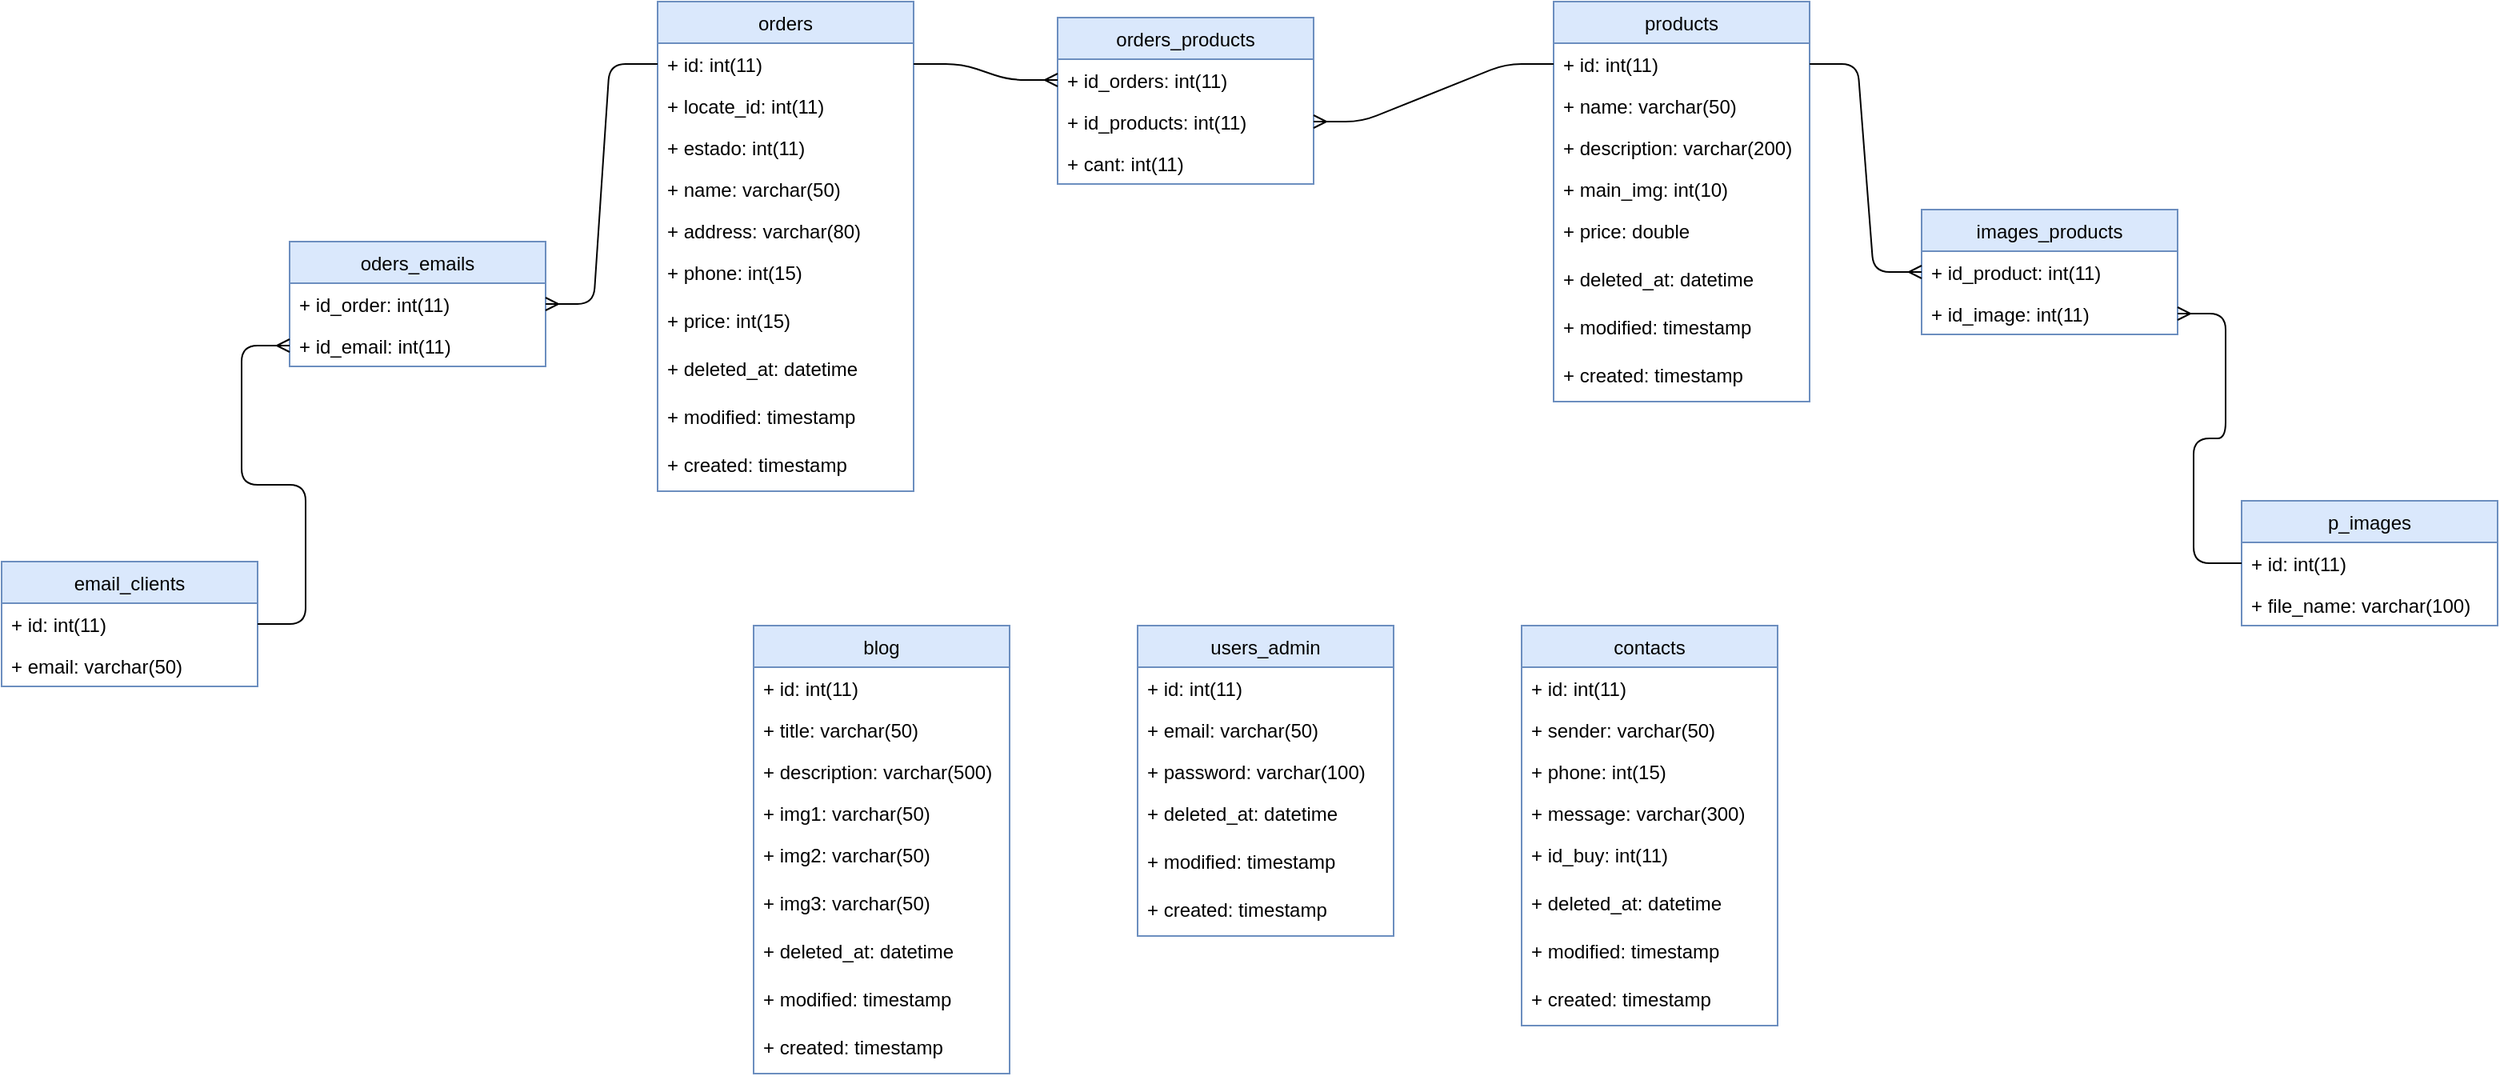 <mxfile version="17.4.3" type="device"><diagram id="4NyKyY88HQTTGBbSGPEj" name="Page-1"><mxGraphModel dx="3324" dy="1524" grid="1" gridSize="10" guides="1" tooltips="1" connect="1" arrows="1" fold="1" page="1" pageScale="1" pageWidth="827" pageHeight="1169" math="0" shadow="0"><root><mxCell id="0"/><mxCell id="1" parent="0"/><mxCell id="ryLOKbRrBLYh6EBQMR8D-1" value="blog" style="swimlane;fontStyle=0;childLayout=stackLayout;horizontal=1;startSize=26;fillColor=#dae8fc;horizontalStack=0;resizeParent=1;resizeParentMax=0;resizeLast=0;collapsible=1;marginBottom=0;strokeColor=#6c8ebf;" parent="1" vertex="1"><mxGeometry x="500" y="600" width="160" height="280" as="geometry"/></mxCell><mxCell id="ryLOKbRrBLYh6EBQMR8D-2" value="+ id: int(11)" style="text;strokeColor=none;fillColor=none;align=left;verticalAlign=top;spacingLeft=4;spacingRight=4;overflow=hidden;rotatable=0;points=[[0,0.5],[1,0.5]];portConstraint=eastwest;" parent="ryLOKbRrBLYh6EBQMR8D-1" vertex="1"><mxGeometry y="26" width="160" height="26" as="geometry"/></mxCell><mxCell id="ryLOKbRrBLYh6EBQMR8D-3" value="+ title: varchar(50)" style="text;strokeColor=none;fillColor=none;align=left;verticalAlign=top;spacingLeft=4;spacingRight=4;overflow=hidden;rotatable=0;points=[[0,0.5],[1,0.5]];portConstraint=eastwest;" parent="ryLOKbRrBLYh6EBQMR8D-1" vertex="1"><mxGeometry y="52" width="160" height="26" as="geometry"/></mxCell><mxCell id="ryLOKbRrBLYh6EBQMR8D-6" value="+ description: varchar(500)" style="text;strokeColor=none;fillColor=none;align=left;verticalAlign=top;spacingLeft=4;spacingRight=4;overflow=hidden;rotatable=0;points=[[0,0.5],[1,0.5]];portConstraint=eastwest;" parent="ryLOKbRrBLYh6EBQMR8D-1" vertex="1"><mxGeometry y="78" width="160" height="26" as="geometry"/></mxCell><mxCell id="ryLOKbRrBLYh6EBQMR8D-7" value="+ img1: varchar(50)" style="text;strokeColor=none;fillColor=none;align=left;verticalAlign=top;spacingLeft=4;spacingRight=4;overflow=hidden;rotatable=0;points=[[0,0.5],[1,0.5]];portConstraint=eastwest;" parent="ryLOKbRrBLYh6EBQMR8D-1" vertex="1"><mxGeometry y="104" width="160" height="26" as="geometry"/></mxCell><mxCell id="ryLOKbRrBLYh6EBQMR8D-4" value="+ img2: varchar(50)" style="text;strokeColor=none;fillColor=none;align=left;verticalAlign=top;spacingLeft=4;spacingRight=4;overflow=hidden;rotatable=0;points=[[0,0.5],[1,0.5]];portConstraint=eastwest;" parent="ryLOKbRrBLYh6EBQMR8D-1" vertex="1"><mxGeometry y="130" width="160" height="30" as="geometry"/></mxCell><mxCell id="ryLOKbRrBLYh6EBQMR8D-8" value="+ img3: varchar(50)" style="text;strokeColor=none;fillColor=none;align=left;verticalAlign=top;spacingLeft=4;spacingRight=4;overflow=hidden;rotatable=0;points=[[0,0.5],[1,0.5]];portConstraint=eastwest;" parent="ryLOKbRrBLYh6EBQMR8D-1" vertex="1"><mxGeometry y="160" width="160" height="30" as="geometry"/></mxCell><mxCell id="ryLOKbRrBLYh6EBQMR8D-9" value="+ deleted_at: datetime" style="text;strokeColor=none;fillColor=none;align=left;verticalAlign=top;spacingLeft=4;spacingRight=4;overflow=hidden;rotatable=0;points=[[0,0.5],[1,0.5]];portConstraint=eastwest;" parent="ryLOKbRrBLYh6EBQMR8D-1" vertex="1"><mxGeometry y="190" width="160" height="30" as="geometry"/></mxCell><mxCell id="ryLOKbRrBLYh6EBQMR8D-10" value="+ modified: timestamp" style="text;strokeColor=none;fillColor=none;align=left;verticalAlign=top;spacingLeft=4;spacingRight=4;overflow=hidden;rotatable=0;points=[[0,0.5],[1,0.5]];portConstraint=eastwest;" parent="ryLOKbRrBLYh6EBQMR8D-1" vertex="1"><mxGeometry y="220" width="160" height="30" as="geometry"/></mxCell><mxCell id="ryLOKbRrBLYh6EBQMR8D-11" value="+ created: timestamp" style="text;strokeColor=none;fillColor=none;align=left;verticalAlign=top;spacingLeft=4;spacingRight=4;overflow=hidden;rotatable=0;points=[[0,0.5],[1,0.5]];portConstraint=eastwest;" parent="ryLOKbRrBLYh6EBQMR8D-1" vertex="1"><mxGeometry y="250" width="160" height="30" as="geometry"/></mxCell><mxCell id="ryLOKbRrBLYh6EBQMR8D-12" value="products" style="swimlane;fontStyle=0;childLayout=stackLayout;horizontal=1;startSize=26;fillColor=#dae8fc;horizontalStack=0;resizeParent=1;resizeParentMax=0;resizeLast=0;collapsible=1;marginBottom=0;strokeColor=#6c8ebf;" parent="1" vertex="1"><mxGeometry x="1000" y="210" width="160" height="250" as="geometry"/></mxCell><mxCell id="ryLOKbRrBLYh6EBQMR8D-13" value="+ id: int(11)" style="text;strokeColor=none;fillColor=none;align=left;verticalAlign=top;spacingLeft=4;spacingRight=4;overflow=hidden;rotatable=0;points=[[0,0.5],[1,0.5]];portConstraint=eastwest;" parent="ryLOKbRrBLYh6EBQMR8D-12" vertex="1"><mxGeometry y="26" width="160" height="26" as="geometry"/></mxCell><mxCell id="ryLOKbRrBLYh6EBQMR8D-14" value="+ name: varchar(50)" style="text;strokeColor=none;fillColor=none;align=left;verticalAlign=top;spacingLeft=4;spacingRight=4;overflow=hidden;rotatable=0;points=[[0,0.5],[1,0.5]];portConstraint=eastwest;" parent="ryLOKbRrBLYh6EBQMR8D-12" vertex="1"><mxGeometry y="52" width="160" height="26" as="geometry"/></mxCell><mxCell id="ryLOKbRrBLYh6EBQMR8D-15" value="+ description: varchar(200)" style="text;strokeColor=none;fillColor=none;align=left;verticalAlign=top;spacingLeft=4;spacingRight=4;overflow=hidden;rotatable=0;points=[[0,0.5],[1,0.5]];portConstraint=eastwest;" parent="ryLOKbRrBLYh6EBQMR8D-12" vertex="1"><mxGeometry y="78" width="160" height="26" as="geometry"/></mxCell><mxCell id="ryLOKbRrBLYh6EBQMR8D-16" value="+ main_img: int(10)" style="text;strokeColor=none;fillColor=none;align=left;verticalAlign=top;spacingLeft=4;spacingRight=4;overflow=hidden;rotatable=0;points=[[0,0.5],[1,0.5]];portConstraint=eastwest;" parent="ryLOKbRrBLYh6EBQMR8D-12" vertex="1"><mxGeometry y="104" width="160" height="26" as="geometry"/></mxCell><mxCell id="ryLOKbRrBLYh6EBQMR8D-17" value="+ price: double&#10;" style="text;strokeColor=none;fillColor=none;align=left;verticalAlign=top;spacingLeft=4;spacingRight=4;overflow=hidden;rotatable=0;points=[[0,0.5],[1,0.5]];portConstraint=eastwest;" parent="ryLOKbRrBLYh6EBQMR8D-12" vertex="1"><mxGeometry y="130" width="160" height="30" as="geometry"/></mxCell><mxCell id="ryLOKbRrBLYh6EBQMR8D-19" value="+ deleted_at: datetime" style="text;strokeColor=none;fillColor=none;align=left;verticalAlign=top;spacingLeft=4;spacingRight=4;overflow=hidden;rotatable=0;points=[[0,0.5],[1,0.5]];portConstraint=eastwest;" parent="ryLOKbRrBLYh6EBQMR8D-12" vertex="1"><mxGeometry y="160" width="160" height="30" as="geometry"/></mxCell><mxCell id="ryLOKbRrBLYh6EBQMR8D-20" value="+ modified: timestamp" style="text;strokeColor=none;fillColor=none;align=left;verticalAlign=top;spacingLeft=4;spacingRight=4;overflow=hidden;rotatable=0;points=[[0,0.5],[1,0.5]];portConstraint=eastwest;" parent="ryLOKbRrBLYh6EBQMR8D-12" vertex="1"><mxGeometry y="190" width="160" height="30" as="geometry"/></mxCell><mxCell id="ryLOKbRrBLYh6EBQMR8D-21" value="+ created: timestamp" style="text;strokeColor=none;fillColor=none;align=left;verticalAlign=top;spacingLeft=4;spacingRight=4;overflow=hidden;rotatable=0;points=[[0,0.5],[1,0.5]];portConstraint=eastwest;" parent="ryLOKbRrBLYh6EBQMR8D-12" vertex="1"><mxGeometry y="220" width="160" height="30" as="geometry"/></mxCell><mxCell id="ryLOKbRrBLYh6EBQMR8D-22" value="images_products" style="swimlane;fontStyle=0;childLayout=stackLayout;horizontal=1;startSize=26;fillColor=#dae8fc;horizontalStack=0;resizeParent=1;resizeParentMax=0;resizeLast=0;collapsible=1;marginBottom=0;strokeColor=#6c8ebf;" parent="1" vertex="1"><mxGeometry x="1230" y="340" width="160" height="78" as="geometry"/></mxCell><mxCell id="ryLOKbRrBLYh6EBQMR8D-23" value="+ id_product: int(11)" style="text;strokeColor=none;fillColor=none;align=left;verticalAlign=top;spacingLeft=4;spacingRight=4;overflow=hidden;rotatable=0;points=[[0,0.5],[1,0.5]];portConstraint=eastwest;" parent="ryLOKbRrBLYh6EBQMR8D-22" vertex="1"><mxGeometry y="26" width="160" height="26" as="geometry"/></mxCell><mxCell id="ryLOKbRrBLYh6EBQMR8D-24" value="+ id_image: int(11)" style="text;strokeColor=none;fillColor=none;align=left;verticalAlign=top;spacingLeft=4;spacingRight=4;overflow=hidden;rotatable=0;points=[[0,0.5],[1,0.5]];portConstraint=eastwest;" parent="ryLOKbRrBLYh6EBQMR8D-22" vertex="1"><mxGeometry y="52" width="160" height="26" as="geometry"/></mxCell><mxCell id="ryLOKbRrBLYh6EBQMR8D-31" value="p_images" style="swimlane;fontStyle=0;childLayout=stackLayout;horizontal=1;startSize=26;fillColor=#dae8fc;horizontalStack=0;resizeParent=1;resizeParentMax=0;resizeLast=0;collapsible=1;marginBottom=0;strokeColor=#6c8ebf;" parent="1" vertex="1"><mxGeometry x="1430" y="522" width="160" height="78" as="geometry"/></mxCell><mxCell id="ryLOKbRrBLYh6EBQMR8D-32" value="+ id: int(11)" style="text;strokeColor=none;fillColor=none;align=left;verticalAlign=top;spacingLeft=4;spacingRight=4;overflow=hidden;rotatable=0;points=[[0,0.5],[1,0.5]];portConstraint=eastwest;" parent="ryLOKbRrBLYh6EBQMR8D-31" vertex="1"><mxGeometry y="26" width="160" height="26" as="geometry"/></mxCell><mxCell id="ryLOKbRrBLYh6EBQMR8D-33" value="+ file_name: varchar(100)" style="text;strokeColor=none;fillColor=none;align=left;verticalAlign=top;spacingLeft=4;spacingRight=4;overflow=hidden;rotatable=0;points=[[0,0.5],[1,0.5]];portConstraint=eastwest;" parent="ryLOKbRrBLYh6EBQMR8D-31" vertex="1"><mxGeometry y="52" width="160" height="26" as="geometry"/></mxCell><mxCell id="ryLOKbRrBLYh6EBQMR8D-40" value="contacts" style="swimlane;fontStyle=0;childLayout=stackLayout;horizontal=1;startSize=26;fillColor=#dae8fc;horizontalStack=0;resizeParent=1;resizeParentMax=0;resizeLast=0;collapsible=1;marginBottom=0;strokeColor=#6c8ebf;" parent="1" vertex="1"><mxGeometry x="980" y="600" width="160" height="250" as="geometry"/></mxCell><mxCell id="ryLOKbRrBLYh6EBQMR8D-41" value="+ id: int(11)" style="text;strokeColor=none;fillColor=none;align=left;verticalAlign=top;spacingLeft=4;spacingRight=4;overflow=hidden;rotatable=0;points=[[0,0.5],[1,0.5]];portConstraint=eastwest;" parent="ryLOKbRrBLYh6EBQMR8D-40" vertex="1"><mxGeometry y="26" width="160" height="26" as="geometry"/></mxCell><mxCell id="ryLOKbRrBLYh6EBQMR8D-42" value="+ sender: varchar(50)" style="text;strokeColor=none;fillColor=none;align=left;verticalAlign=top;spacingLeft=4;spacingRight=4;overflow=hidden;rotatable=0;points=[[0,0.5],[1,0.5]];portConstraint=eastwest;" parent="ryLOKbRrBLYh6EBQMR8D-40" vertex="1"><mxGeometry y="52" width="160" height="26" as="geometry"/></mxCell><mxCell id="ryLOKbRrBLYh6EBQMR8D-43" value="+ phone: int(15)" style="text;strokeColor=none;fillColor=none;align=left;verticalAlign=top;spacingLeft=4;spacingRight=4;overflow=hidden;rotatable=0;points=[[0,0.5],[1,0.5]];portConstraint=eastwest;" parent="ryLOKbRrBLYh6EBQMR8D-40" vertex="1"><mxGeometry y="78" width="160" height="26" as="geometry"/></mxCell><mxCell id="ryLOKbRrBLYh6EBQMR8D-44" value="+ message: varchar(300)" style="text;strokeColor=none;fillColor=none;align=left;verticalAlign=top;spacingLeft=4;spacingRight=4;overflow=hidden;rotatable=0;points=[[0,0.5],[1,0.5]];portConstraint=eastwest;" parent="ryLOKbRrBLYh6EBQMR8D-40" vertex="1"><mxGeometry y="104" width="160" height="26" as="geometry"/></mxCell><mxCell id="ryLOKbRrBLYh6EBQMR8D-45" value="+ id_buy: int(11)" style="text;strokeColor=none;fillColor=none;align=left;verticalAlign=top;spacingLeft=4;spacingRight=4;overflow=hidden;rotatable=0;points=[[0,0.5],[1,0.5]];portConstraint=eastwest;" parent="ryLOKbRrBLYh6EBQMR8D-40" vertex="1"><mxGeometry y="130" width="160" height="30" as="geometry"/></mxCell><mxCell id="ryLOKbRrBLYh6EBQMR8D-46" value="+ deleted_at: datetime" style="text;strokeColor=none;fillColor=none;align=left;verticalAlign=top;spacingLeft=4;spacingRight=4;overflow=hidden;rotatable=0;points=[[0,0.5],[1,0.5]];portConstraint=eastwest;" parent="ryLOKbRrBLYh6EBQMR8D-40" vertex="1"><mxGeometry y="160" width="160" height="30" as="geometry"/></mxCell><mxCell id="ryLOKbRrBLYh6EBQMR8D-47" value="+ modified: timestamp" style="text;strokeColor=none;fillColor=none;align=left;verticalAlign=top;spacingLeft=4;spacingRight=4;overflow=hidden;rotatable=0;points=[[0,0.5],[1,0.5]];portConstraint=eastwest;" parent="ryLOKbRrBLYh6EBQMR8D-40" vertex="1"><mxGeometry y="190" width="160" height="30" as="geometry"/></mxCell><mxCell id="ryLOKbRrBLYh6EBQMR8D-48" value="+ created: timestamp" style="text;strokeColor=none;fillColor=none;align=left;verticalAlign=top;spacingLeft=4;spacingRight=4;overflow=hidden;rotatable=0;points=[[0,0.5],[1,0.5]];portConstraint=eastwest;" parent="ryLOKbRrBLYh6EBQMR8D-40" vertex="1"><mxGeometry y="220" width="160" height="30" as="geometry"/></mxCell><mxCell id="ryLOKbRrBLYh6EBQMR8D-49" value="email_clients" style="swimlane;fontStyle=0;childLayout=stackLayout;horizontal=1;startSize=26;fillColor=#dae8fc;horizontalStack=0;resizeParent=1;resizeParentMax=0;resizeLast=0;collapsible=1;marginBottom=0;strokeColor=#6c8ebf;" parent="1" vertex="1"><mxGeometry x="30" y="560" width="160" height="78" as="geometry"/></mxCell><mxCell id="ryLOKbRrBLYh6EBQMR8D-50" value="+ id: int(11)" style="text;strokeColor=none;fillColor=none;align=left;verticalAlign=top;spacingLeft=4;spacingRight=4;overflow=hidden;rotatable=0;points=[[0,0.5],[1,0.5]];portConstraint=eastwest;" parent="ryLOKbRrBLYh6EBQMR8D-49" vertex="1"><mxGeometry y="26" width="160" height="26" as="geometry"/></mxCell><mxCell id="ryLOKbRrBLYh6EBQMR8D-51" value="+ email: varchar(50)" style="text;strokeColor=none;fillColor=none;align=left;verticalAlign=top;spacingLeft=4;spacingRight=4;overflow=hidden;rotatable=0;points=[[0,0.5],[1,0.5]];portConstraint=eastwest;" parent="ryLOKbRrBLYh6EBQMR8D-49" vertex="1"><mxGeometry y="52" width="160" height="26" as="geometry"/></mxCell><mxCell id="ryLOKbRrBLYh6EBQMR8D-52" value="oders_emails" style="swimlane;fontStyle=0;childLayout=stackLayout;horizontal=1;startSize=26;fillColor=#dae8fc;horizontalStack=0;resizeParent=1;resizeParentMax=0;resizeLast=0;collapsible=1;marginBottom=0;strokeColor=#6c8ebf;" parent="1" vertex="1"><mxGeometry x="210" y="360" width="160" height="78" as="geometry"/></mxCell><mxCell id="ryLOKbRrBLYh6EBQMR8D-53" value="+ id_order: int(11)" style="text;strokeColor=none;fillColor=none;align=left;verticalAlign=top;spacingLeft=4;spacingRight=4;overflow=hidden;rotatable=0;points=[[0,0.5],[1,0.5]];portConstraint=eastwest;" parent="ryLOKbRrBLYh6EBQMR8D-52" vertex="1"><mxGeometry y="26" width="160" height="26" as="geometry"/></mxCell><mxCell id="ryLOKbRrBLYh6EBQMR8D-54" value="+ id_email: int(11)" style="text;strokeColor=none;fillColor=none;align=left;verticalAlign=top;spacingLeft=4;spacingRight=4;overflow=hidden;rotatable=0;points=[[0,0.5],[1,0.5]];portConstraint=eastwest;" parent="ryLOKbRrBLYh6EBQMR8D-52" vertex="1"><mxGeometry y="52" width="160" height="26" as="geometry"/></mxCell><mxCell id="ryLOKbRrBLYh6EBQMR8D-55" value="users_admin" style="swimlane;fontStyle=0;childLayout=stackLayout;horizontal=1;startSize=26;fillColor=#dae8fc;horizontalStack=0;resizeParent=1;resizeParentMax=0;resizeLast=0;collapsible=1;marginBottom=0;strokeColor=#6c8ebf;" parent="1" vertex="1"><mxGeometry x="740" y="600" width="160" height="194" as="geometry"/></mxCell><mxCell id="ryLOKbRrBLYh6EBQMR8D-56" value="+ id: int(11)" style="text;strokeColor=none;fillColor=none;align=left;verticalAlign=top;spacingLeft=4;spacingRight=4;overflow=hidden;rotatable=0;points=[[0,0.5],[1,0.5]];portConstraint=eastwest;" parent="ryLOKbRrBLYh6EBQMR8D-55" vertex="1"><mxGeometry y="26" width="160" height="26" as="geometry"/></mxCell><mxCell id="ryLOKbRrBLYh6EBQMR8D-57" value="+ email: varchar(50)" style="text;strokeColor=none;fillColor=none;align=left;verticalAlign=top;spacingLeft=4;spacingRight=4;overflow=hidden;rotatable=0;points=[[0,0.5],[1,0.5]];portConstraint=eastwest;" parent="ryLOKbRrBLYh6EBQMR8D-55" vertex="1"><mxGeometry y="52" width="160" height="26" as="geometry"/></mxCell><mxCell id="ryLOKbRrBLYh6EBQMR8D-58" value="+ password: varchar(100)" style="text;strokeColor=none;fillColor=none;align=left;verticalAlign=top;spacingLeft=4;spacingRight=4;overflow=hidden;rotatable=0;points=[[0,0.5],[1,0.5]];portConstraint=eastwest;" parent="ryLOKbRrBLYh6EBQMR8D-55" vertex="1"><mxGeometry y="78" width="160" height="26" as="geometry"/></mxCell><mxCell id="ryLOKbRrBLYh6EBQMR8D-61" value="+ deleted_at: datetime" style="text;strokeColor=none;fillColor=none;align=left;verticalAlign=top;spacingLeft=4;spacingRight=4;overflow=hidden;rotatable=0;points=[[0,0.5],[1,0.5]];portConstraint=eastwest;" parent="ryLOKbRrBLYh6EBQMR8D-55" vertex="1"><mxGeometry y="104" width="160" height="30" as="geometry"/></mxCell><mxCell id="ryLOKbRrBLYh6EBQMR8D-62" value="+ modified: timestamp" style="text;strokeColor=none;fillColor=none;align=left;verticalAlign=top;spacingLeft=4;spacingRight=4;overflow=hidden;rotatable=0;points=[[0,0.5],[1,0.5]];portConstraint=eastwest;" parent="ryLOKbRrBLYh6EBQMR8D-55" vertex="1"><mxGeometry y="134" width="160" height="30" as="geometry"/></mxCell><mxCell id="ryLOKbRrBLYh6EBQMR8D-63" value="+ created: timestamp" style="text;strokeColor=none;fillColor=none;align=left;verticalAlign=top;spacingLeft=4;spacingRight=4;overflow=hidden;rotatable=0;points=[[0,0.5],[1,0.5]];portConstraint=eastwest;" parent="ryLOKbRrBLYh6EBQMR8D-55" vertex="1"><mxGeometry y="164" width="160" height="30" as="geometry"/></mxCell><mxCell id="ryLOKbRrBLYh6EBQMR8D-64" value="orders" style="swimlane;fontStyle=0;childLayout=stackLayout;horizontal=1;startSize=26;fillColor=#dae8fc;horizontalStack=0;resizeParent=1;resizeParentMax=0;resizeLast=0;collapsible=1;marginBottom=0;strokeColor=#6c8ebf;" parent="1" vertex="1"><mxGeometry x="440" y="210" width="160" height="306" as="geometry"/></mxCell><mxCell id="ryLOKbRrBLYh6EBQMR8D-65" value="+ id: int(11)" style="text;strokeColor=none;fillColor=none;align=left;verticalAlign=top;spacingLeft=4;spacingRight=4;overflow=hidden;rotatable=0;points=[[0,0.5],[1,0.5]];portConstraint=eastwest;" parent="ryLOKbRrBLYh6EBQMR8D-64" vertex="1"><mxGeometry y="26" width="160" height="26" as="geometry"/></mxCell><mxCell id="ryLOKbRrBLYh6EBQMR8D-66" value="+ locate_id: int(11)" style="text;strokeColor=none;fillColor=none;align=left;verticalAlign=top;spacingLeft=4;spacingRight=4;overflow=hidden;rotatable=0;points=[[0,0.5],[1,0.5]];portConstraint=eastwest;" parent="ryLOKbRrBLYh6EBQMR8D-64" vertex="1"><mxGeometry y="52" width="160" height="26" as="geometry"/></mxCell><mxCell id="sidmKu_LqHwTsS4bCLp--2" value="+ estado: int(11)" style="text;strokeColor=none;fillColor=none;align=left;verticalAlign=top;spacingLeft=4;spacingRight=4;overflow=hidden;rotatable=0;points=[[0,0.5],[1,0.5]];portConstraint=eastwest;" vertex="1" parent="ryLOKbRrBLYh6EBQMR8D-64"><mxGeometry y="78" width="160" height="26" as="geometry"/></mxCell><mxCell id="ryLOKbRrBLYh6EBQMR8D-67" value="+ name: varchar(50)" style="text;strokeColor=none;fillColor=none;align=left;verticalAlign=top;spacingLeft=4;spacingRight=4;overflow=hidden;rotatable=0;points=[[0,0.5],[1,0.5]];portConstraint=eastwest;" parent="ryLOKbRrBLYh6EBQMR8D-64" vertex="1"><mxGeometry y="104" width="160" height="26" as="geometry"/></mxCell><mxCell id="ryLOKbRrBLYh6EBQMR8D-68" value="+ address: varchar(80)" style="text;strokeColor=none;fillColor=none;align=left;verticalAlign=top;spacingLeft=4;spacingRight=4;overflow=hidden;rotatable=0;points=[[0,0.5],[1,0.5]];portConstraint=eastwest;" parent="ryLOKbRrBLYh6EBQMR8D-64" vertex="1"><mxGeometry y="130" width="160" height="26" as="geometry"/></mxCell><mxCell id="ryLOKbRrBLYh6EBQMR8D-69" value="+ phone: int(15)" style="text;strokeColor=none;fillColor=none;align=left;verticalAlign=top;spacingLeft=4;spacingRight=4;overflow=hidden;rotatable=0;points=[[0,0.5],[1,0.5]];portConstraint=eastwest;" parent="ryLOKbRrBLYh6EBQMR8D-64" vertex="1"><mxGeometry y="156" width="160" height="30" as="geometry"/></mxCell><mxCell id="ryLOKbRrBLYh6EBQMR8D-73" value="+ price: int(15)" style="text;strokeColor=none;fillColor=none;align=left;verticalAlign=top;spacingLeft=4;spacingRight=4;overflow=hidden;rotatable=0;points=[[0,0.5],[1,0.5]];portConstraint=eastwest;" parent="ryLOKbRrBLYh6EBQMR8D-64" vertex="1"><mxGeometry y="186" width="160" height="30" as="geometry"/></mxCell><mxCell id="ryLOKbRrBLYh6EBQMR8D-70" value="+ deleted_at: datetime" style="text;strokeColor=none;fillColor=none;align=left;verticalAlign=top;spacingLeft=4;spacingRight=4;overflow=hidden;rotatable=0;points=[[0,0.5],[1,0.5]];portConstraint=eastwest;" parent="ryLOKbRrBLYh6EBQMR8D-64" vertex="1"><mxGeometry y="216" width="160" height="30" as="geometry"/></mxCell><mxCell id="ryLOKbRrBLYh6EBQMR8D-71" value="+ modified: timestamp" style="text;strokeColor=none;fillColor=none;align=left;verticalAlign=top;spacingLeft=4;spacingRight=4;overflow=hidden;rotatable=0;points=[[0,0.5],[1,0.5]];portConstraint=eastwest;" parent="ryLOKbRrBLYh6EBQMR8D-64" vertex="1"><mxGeometry y="246" width="160" height="30" as="geometry"/></mxCell><mxCell id="ryLOKbRrBLYh6EBQMR8D-72" value="+ created: timestamp" style="text;strokeColor=none;fillColor=none;align=left;verticalAlign=top;spacingLeft=4;spacingRight=4;overflow=hidden;rotatable=0;points=[[0,0.5],[1,0.5]];portConstraint=eastwest;" parent="ryLOKbRrBLYh6EBQMR8D-64" vertex="1"><mxGeometry y="276" width="160" height="30" as="geometry"/></mxCell><mxCell id="ryLOKbRrBLYh6EBQMR8D-74" value="orders_products" style="swimlane;fontStyle=0;childLayout=stackLayout;horizontal=1;startSize=26;fillColor=#dae8fc;horizontalStack=0;resizeParent=1;resizeParentMax=0;resizeLast=0;collapsible=1;marginBottom=0;strokeColor=#6c8ebf;" parent="1" vertex="1"><mxGeometry x="690" y="220" width="160" height="104" as="geometry"/></mxCell><mxCell id="ryLOKbRrBLYh6EBQMR8D-75" value="+ id_orders: int(11)" style="text;strokeColor=none;fillColor=none;align=left;verticalAlign=top;spacingLeft=4;spacingRight=4;overflow=hidden;rotatable=0;points=[[0,0.5],[1,0.5]];portConstraint=eastwest;" parent="ryLOKbRrBLYh6EBQMR8D-74" vertex="1"><mxGeometry y="26" width="160" height="26" as="geometry"/></mxCell><mxCell id="ryLOKbRrBLYh6EBQMR8D-76" value="+ id_products: int(11)" style="text;strokeColor=none;fillColor=none;align=left;verticalAlign=top;spacingLeft=4;spacingRight=4;overflow=hidden;rotatable=0;points=[[0,0.5],[1,0.5]];portConstraint=eastwest;" parent="ryLOKbRrBLYh6EBQMR8D-74" vertex="1"><mxGeometry y="52" width="160" height="26" as="geometry"/></mxCell><mxCell id="sidmKu_LqHwTsS4bCLp--1" value="+ cant: int(11)" style="text;strokeColor=none;fillColor=none;align=left;verticalAlign=top;spacingLeft=4;spacingRight=4;overflow=hidden;rotatable=0;points=[[0,0.5],[1,0.5]];portConstraint=eastwest;" vertex="1" parent="ryLOKbRrBLYh6EBQMR8D-74"><mxGeometry y="78" width="160" height="26" as="geometry"/></mxCell><mxCell id="ryLOKbRrBLYh6EBQMR8D-78" value="" style="edgeStyle=entityRelationEdgeStyle;fontSize=12;html=1;endArrow=ERmany;entryX=0;entryY=0.5;entryDx=0;entryDy=0;" parent="1" source="ryLOKbRrBLYh6EBQMR8D-65" target="ryLOKbRrBLYh6EBQMR8D-75" edge="1"><mxGeometry width="100" height="100" relative="1" as="geometry"><mxPoint x="310" y="380" as="sourcePoint"/><mxPoint x="410" y="280" as="targetPoint"/></mxGeometry></mxCell><mxCell id="ryLOKbRrBLYh6EBQMR8D-79" value="" style="edgeStyle=entityRelationEdgeStyle;fontSize=12;html=1;endArrow=ERmany;entryX=1;entryY=0.5;entryDx=0;entryDy=0;exitX=0;exitY=0.5;exitDx=0;exitDy=0;" parent="1" source="ryLOKbRrBLYh6EBQMR8D-32" target="ryLOKbRrBLYh6EBQMR8D-24" edge="1"><mxGeometry width="100" height="100" relative="1" as="geometry"><mxPoint x="920" y="550" as="sourcePoint"/><mxPoint x="1020" y="450" as="targetPoint"/></mxGeometry></mxCell><mxCell id="ryLOKbRrBLYh6EBQMR8D-80" value="" style="edgeStyle=entityRelationEdgeStyle;fontSize=12;html=1;endArrow=ERmany;exitX=0;exitY=0.5;exitDx=0;exitDy=0;entryX=1;entryY=0.5;entryDx=0;entryDy=0;" parent="1" source="ryLOKbRrBLYh6EBQMR8D-65" target="ryLOKbRrBLYh6EBQMR8D-53" edge="1"><mxGeometry width="100" height="100" relative="1" as="geometry"><mxPoint x="280" y="310" as="sourcePoint"/><mxPoint x="380" y="210" as="targetPoint"/></mxGeometry></mxCell><mxCell id="ryLOKbRrBLYh6EBQMR8D-81" value="" style="edgeStyle=entityRelationEdgeStyle;fontSize=12;html=1;endArrow=ERmany;exitX=1;exitY=0.5;exitDx=0;exitDy=0;entryX=0;entryY=0.5;entryDx=0;entryDy=0;" parent="1" source="ryLOKbRrBLYh6EBQMR8D-50" target="ryLOKbRrBLYh6EBQMR8D-54" edge="1"><mxGeometry width="100" height="100" relative="1" as="geometry"><mxPoint x="310" y="510" as="sourcePoint"/><mxPoint x="410" y="410" as="targetPoint"/></mxGeometry></mxCell><mxCell id="ryLOKbRrBLYh6EBQMR8D-82" value="" style="edgeStyle=entityRelationEdgeStyle;fontSize=12;html=1;endArrow=ERmany;exitX=0;exitY=0.5;exitDx=0;exitDy=0;entryX=1;entryY=0.5;entryDx=0;entryDy=0;" parent="1" source="ryLOKbRrBLYh6EBQMR8D-13" target="ryLOKbRrBLYh6EBQMR8D-76" edge="1"><mxGeometry width="100" height="100" relative="1" as="geometry"><mxPoint x="720" y="240" as="sourcePoint"/><mxPoint x="820" y="140" as="targetPoint"/></mxGeometry></mxCell><mxCell id="ryLOKbRrBLYh6EBQMR8D-83" value="" style="edgeStyle=entityRelationEdgeStyle;fontSize=12;html=1;endArrow=ERmany;entryX=0;entryY=0.5;entryDx=0;entryDy=0;exitX=1;exitY=0.5;exitDx=0;exitDy=0;" parent="1" source="ryLOKbRrBLYh6EBQMR8D-13" target="ryLOKbRrBLYh6EBQMR8D-23" edge="1"><mxGeometry width="100" height="100" relative="1" as="geometry"><mxPoint x="1180" y="510" as="sourcePoint"/><mxPoint x="1280" y="410" as="targetPoint"/></mxGeometry></mxCell></root></mxGraphModel></diagram></mxfile>